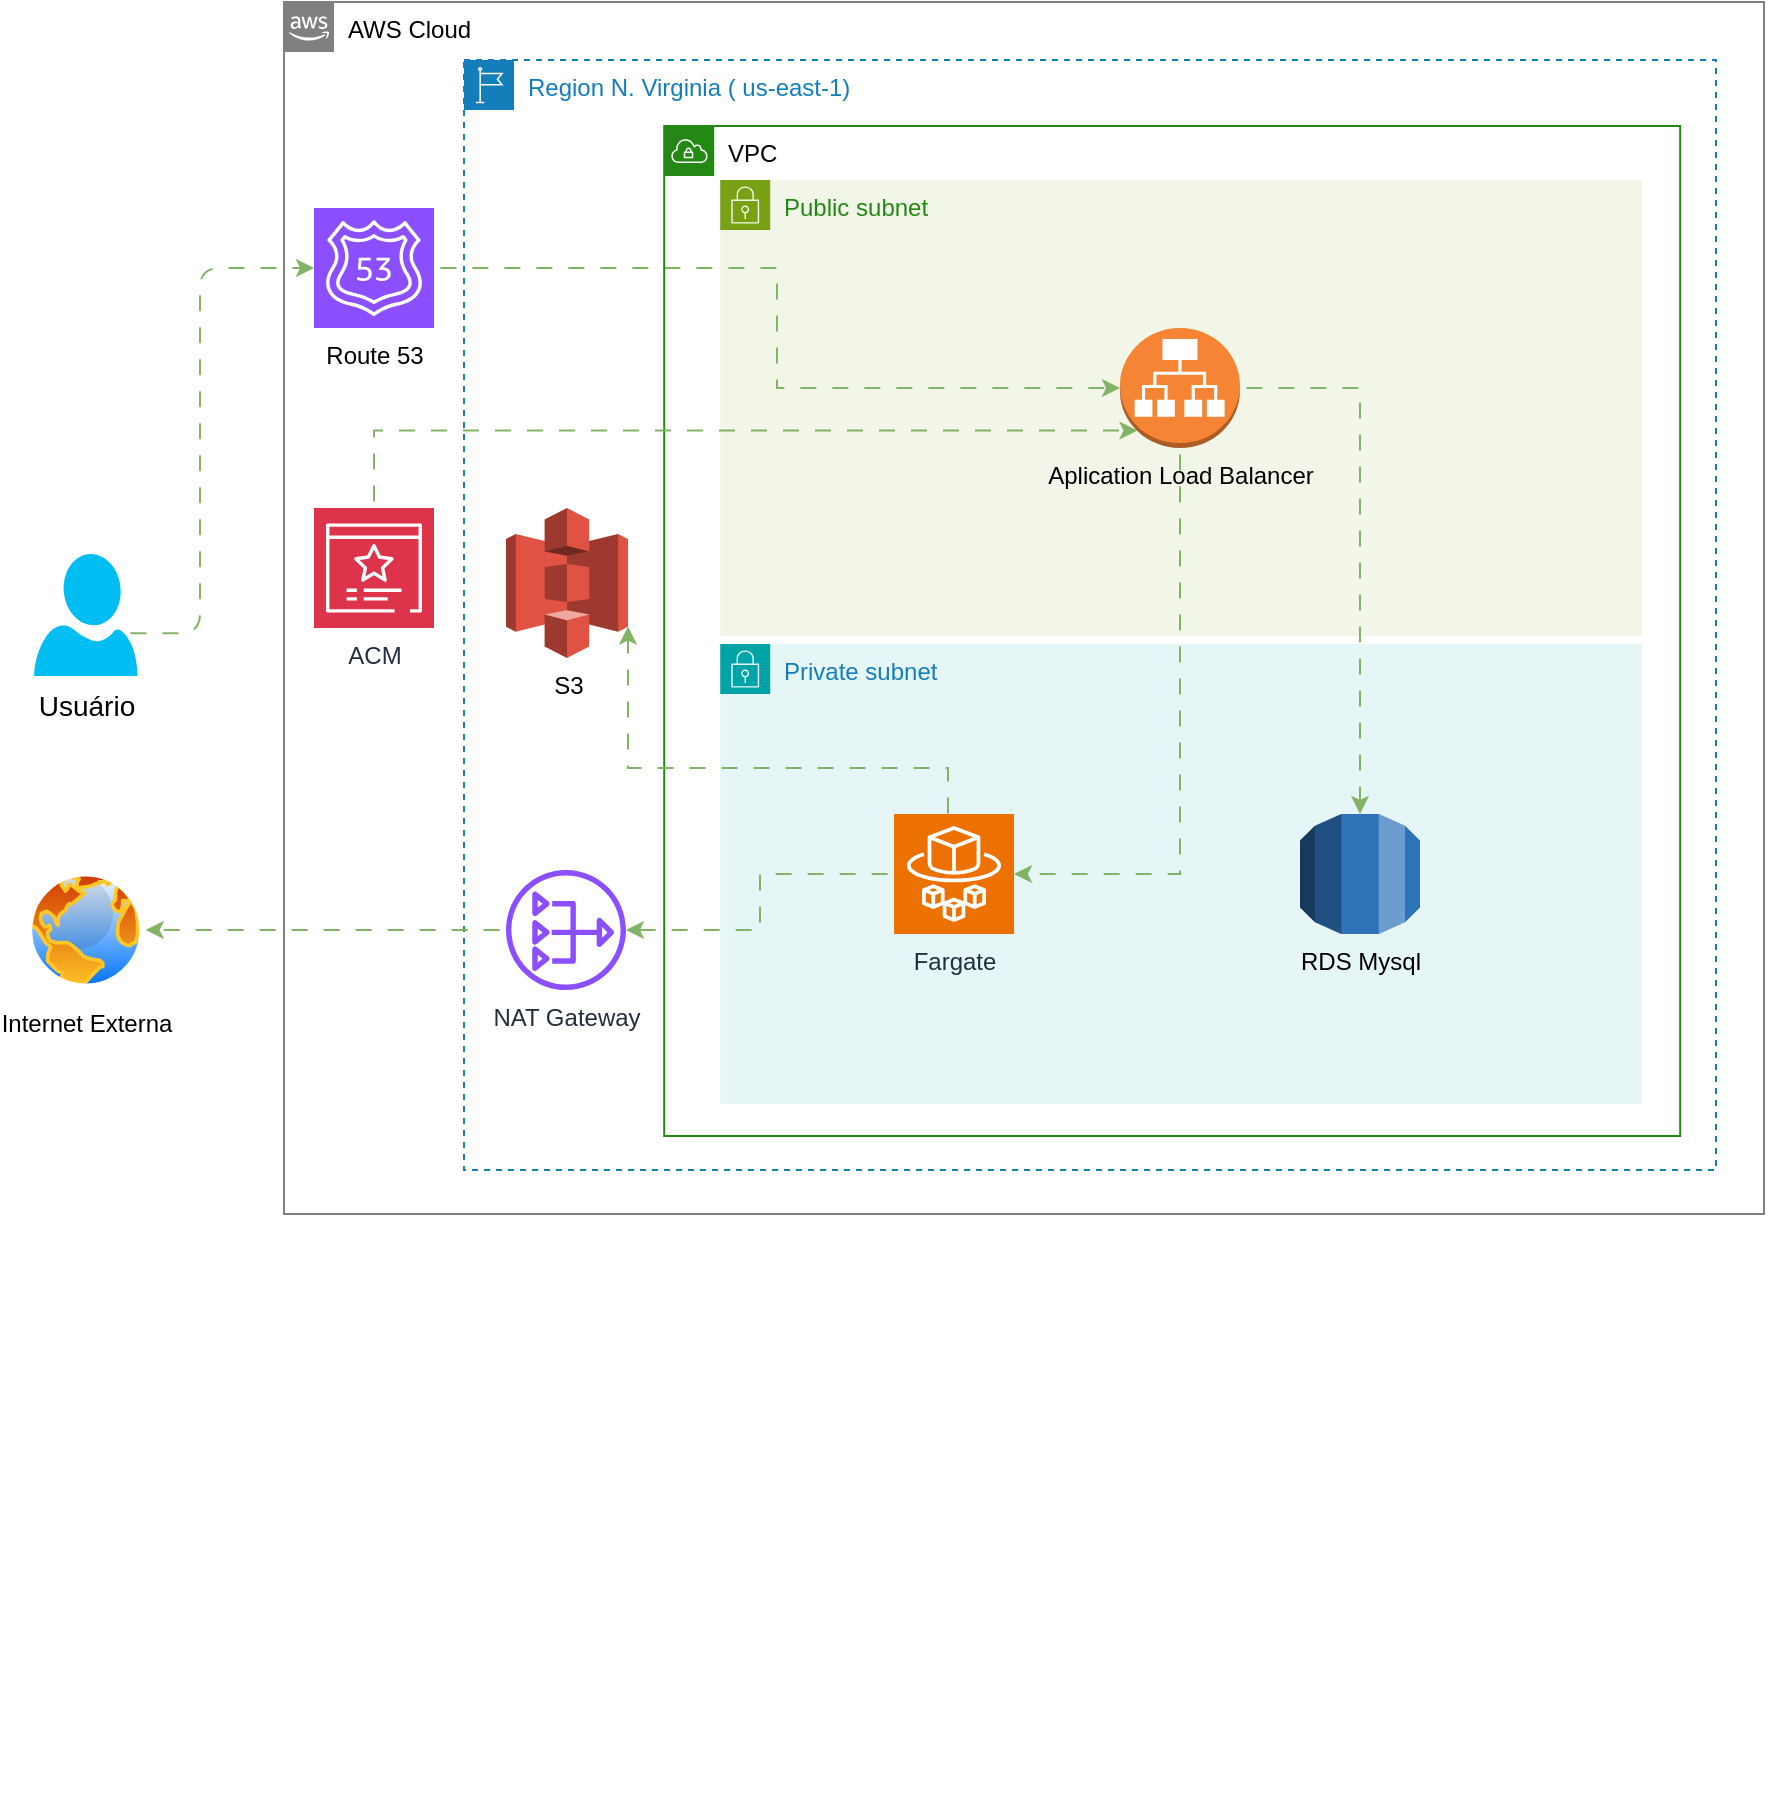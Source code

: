 <mxfile version="24.3.1" type="github">
  <diagram name="AWS Architecture Diagram" id="0">
    <mxGraphModel dx="1956" dy="853" grid="0" gridSize="10" guides="1" tooltips="1" connect="1" arrows="1" fold="1" page="0" pageScale="1" pageWidth="827" pageHeight="1169" math="0" shadow="0">
      <root>
        <mxCell id="0" />
        <mxCell id="1" parent="0" />
        <mxCell id="zx7VsjsWu4AqUhyhbmZv-77" value="Private subnet" style="points=[[0,0],[0.25,0],[0.5,0],[0.75,0],[1,0],[1,0.25],[1,0.5],[1,0.75],[1,1],[0.75,1],[0.5,1],[0.25,1],[0,1],[0,0.75],[0,0.5],[0,0.25]];outlineConnect=0;gradientColor=none;html=1;whiteSpace=wrap;fontSize=12;fontStyle=0;container=1;pointerEvents=0;collapsible=0;recursiveResize=0;shape=mxgraph.aws4.group;grIcon=mxgraph.aws4.group_security_group;grStroke=0;strokeColor=#00A4A6;fillColor=#E6F6F7;verticalAlign=top;align=left;spacingLeft=30;fontColor=#147EBA;dashed=0;" vertex="1" parent="1">
          <mxGeometry x="218.11" y="321" width="460.89" height="230" as="geometry" />
        </mxCell>
        <mxCell id="zx7VsjsWu4AqUhyhbmZv-63" value="Fargate" style="sketch=0;points=[[0,0,0],[0.25,0,0],[0.5,0,0],[0.75,0,0],[1,0,0],[0,1,0],[0.25,1,0],[0.5,1,0],[0.75,1,0],[1,1,0],[0,0.25,0],[0,0.5,0],[0,0.75,0],[1,0.25,0],[1,0.5,0],[1,0.75,0]];outlineConnect=0;fontColor=#232F3E;fillColor=#ED7100;strokeColor=#ffffff;dashed=0;verticalLabelPosition=bottom;verticalAlign=top;align=center;html=1;fontSize=12;fontStyle=0;aspect=fixed;shape=mxgraph.aws4.resourceIcon;resIcon=mxgraph.aws4.fargate;" vertex="1" parent="zx7VsjsWu4AqUhyhbmZv-77">
          <mxGeometry x="86.89" y="85" width="60" height="60" as="geometry" />
        </mxCell>
        <mxCell id="zx7VsjsWu4AqUhyhbmZv-62" value="RDS Mysql&lt;div&gt;&lt;br&gt;&lt;/div&gt;" style="outlineConnect=0;dashed=0;verticalLabelPosition=bottom;verticalAlign=top;align=center;html=1;shape=mxgraph.aws3.rds;fillColor=#2E73B8;gradientColor=none;" vertex="1" parent="zx7VsjsWu4AqUhyhbmZv-77">
          <mxGeometry x="289.89" y="85" width="60" height="60" as="geometry" />
        </mxCell>
        <mxCell id="zx7VsjsWu4AqUhyhbmZv-76" value="Public subnet" style="points=[[0,0],[0.25,0],[0.5,0],[0.75,0],[1,0],[1,0.25],[1,0.5],[1,0.75],[1,1],[0.75,1],[0.5,1],[0.25,1],[0,1],[0,0.75],[0,0.5],[0,0.25]];outlineConnect=0;gradientColor=none;html=1;whiteSpace=wrap;fontSize=12;fontStyle=0;container=1;pointerEvents=0;collapsible=0;recursiveResize=0;shape=mxgraph.aws4.group;grIcon=mxgraph.aws4.group_security_group;grStroke=0;strokeColor=#7AA116;fillColor=#F2F6E8;verticalAlign=top;align=left;spacingLeft=30;fontColor=#248814;dashed=0;" vertex="1" parent="1">
          <mxGeometry x="218.11" y="89" width="460.89" height="228" as="geometry" />
        </mxCell>
        <mxCell id="zx7VsjsWu4AqUhyhbmZv-16" value="&lt;font color=&quot;#000000&quot;&gt;AWS Cloud&lt;/font&gt;" style="points=[[0,0],[0.25,0],[0.5,0],[0.75,0],[1,0],[1,0.25],[1,0.5],[1,0.75],[1,1],[0.75,1],[0.5,1],[0.25,1],[0,1],[0,0.75],[0,0.5],[0,0.25]];outlineConnect=0;gradientColor=none;html=1;whiteSpace=wrap;fontSize=12;fontStyle=0;container=0;pointerEvents=0;collapsible=0;recursiveResize=0;shape=mxgraph.aws4.group;grIcon=mxgraph.aws4.group_aws_cloud_alt;strokeColor=#808080;fillColor=none;verticalAlign=top;align=left;spacingLeft=30;fontColor=#232F3E;dashed=0;" vertex="1" parent="1">
          <mxGeometry width="740" height="606" as="geometry" />
        </mxCell>
        <mxCell id="zx7VsjsWu4AqUhyhbmZv-17" value="" style="shape=image;verticalLabelPosition=bottom;labelBackgroundColor=default;verticalAlign=top;aspect=fixed;imageAspect=0;image=https://cdn-kanjl.nitrocdn.com/gHntoYcLolfCACvcjkpntOfGqZHQvDKE/assets/images/optimized/wp-content/uploads/2021/01/e35922227955eb0e052cb60ab20de2f5.DB1-GLOBAL-NOVA-LOGO2.png;" vertex="1" parent="1">
          <mxGeometry y="836.65" width="190.11" height="65.35" as="geometry" />
        </mxCell>
        <mxCell id="zx7VsjsWu4AqUhyhbmZv-80" style="edgeStyle=orthogonalEdgeStyle;rounded=0;orthogonalLoop=1;jettySize=auto;html=1;exitX=1;exitY=0.5;exitDx=0;exitDy=0;exitPerimeter=0;flowAnimation=1;fillColor=#d5e8d4;strokeColor=#82b366;" edge="1" parent="1" source="zx7VsjsWu4AqUhyhbmZv-18" target="zx7VsjsWu4AqUhyhbmZv-79">
          <mxGeometry relative="1" as="geometry" />
        </mxCell>
        <mxCell id="zx7VsjsWu4AqUhyhbmZv-18" value="&lt;span style=&quot;color: rgb(0, 0, 0);&quot;&gt;Route 53&lt;/span&gt;" style="sketch=0;points=[[0,0,0],[0.25,0,0],[0.5,0,0],[0.75,0,0],[1,0,0],[0,1,0],[0.25,1,0],[0.5,1,0],[0.75,1,0],[1,1,0],[0,0.25,0],[0,0.5,0],[0,0.75,0],[1,0.25,0],[1,0.5,0],[1,0.75,0]];outlineConnect=0;fontColor=#232F3E;fillColor=#8C4FFF;strokeColor=#ffffff;dashed=0;verticalLabelPosition=bottom;verticalAlign=top;align=center;html=1;fontSize=12;fontStyle=0;aspect=fixed;shape=mxgraph.aws4.resourceIcon;resIcon=mxgraph.aws4.route_53;" vertex="1" parent="1">
          <mxGeometry x="15" y="103" width="60" height="60" as="geometry" />
        </mxCell>
        <mxCell id="zx7VsjsWu4AqUhyhbmZv-21" value="Region N. Virginia ( us-east-1)" style="points=[[0,0],[0.25,0],[0.5,0],[0.75,0],[1,0],[1,0.25],[1,0.5],[1,0.75],[1,1],[0.75,1],[0.5,1],[0.25,1],[0,1],[0,0.75],[0,0.5],[0,0.25]];outlineConnect=0;gradientColor=none;html=1;whiteSpace=wrap;fontSize=12;fontStyle=0;container=0;pointerEvents=0;collapsible=0;recursiveResize=0;shape=mxgraph.aws4.group;grIcon=mxgraph.aws4.group_region;strokeColor=#147EBA;fillColor=none;verticalAlign=top;align=left;spacingLeft=30;fontColor=#147EBA;dashed=1;" vertex="1" parent="1">
          <mxGeometry x="90" y="29" width="626" height="555" as="geometry" />
        </mxCell>
        <mxCell id="zx7VsjsWu4AqUhyhbmZv-22" value="&lt;font color=&quot;#000000&quot;&gt;VPC&lt;/font&gt;" style="points=[[0,0],[0.25,0],[0.5,0],[0.75,0],[1,0],[1,0.25],[1,0.5],[1,0.75],[1,1],[0.75,1],[0.5,1],[0.25,1],[0,1],[0,0.75],[0,0.5],[0,0.25]];outlineConnect=0;gradientColor=none;html=1;whiteSpace=wrap;fontSize=12;fontStyle=0;container=0;pointerEvents=0;collapsible=0;recursiveResize=0;shape=mxgraph.aws4.group;grIcon=mxgraph.aws4.group_vpc;strokeColor=#248814;fillColor=none;verticalAlign=top;align=left;spacingLeft=30;fontColor=#AAB7B8;dashed=0;" vertex="1" parent="1">
          <mxGeometry x="190.11" y="62" width="508" height="505" as="geometry" />
        </mxCell>
        <mxCell id="zx7VsjsWu4AqUhyhbmZv-23" style="edgeStyle=orthogonalEdgeStyle;rounded=1;orthogonalLoop=1;jettySize=auto;html=1;entryX=0;entryY=0.5;entryDx=0;entryDy=0;entryPerimeter=0;fillColor=#d5e8d4;strokeColor=#82b366;flowAnimation=1;curved=0;exitX=0.87;exitY=0.65;exitDx=0;exitDy=0;exitPerimeter=0;" edge="1" parent="1" source="zx7VsjsWu4AqUhyhbmZv-49" target="zx7VsjsWu4AqUhyhbmZv-18">
          <mxGeometry relative="1" as="geometry">
            <Array as="points">
              <mxPoint x="-42" y="316" />
              <mxPoint x="-42" y="133" />
            </Array>
            <mxPoint x="-70" y="269" as="sourcePoint" />
          </mxGeometry>
        </mxCell>
        <mxCell id="zx7VsjsWu4AqUhyhbmZv-49" value="&lt;font style=&quot;font-size: 14px;&quot;&gt;Usuário&lt;/font&gt;" style="verticalLabelPosition=bottom;html=1;verticalAlign=top;align=center;strokeColor=none;fillColor=#00BEF2;shape=mxgraph.azure.user;" vertex="1" parent="1">
          <mxGeometry x="-125" y="276" width="51.75" height="61" as="geometry" />
        </mxCell>
        <mxCell id="zx7VsjsWu4AqUhyhbmZv-64" value="S3" style="outlineConnect=0;dashed=0;verticalLabelPosition=bottom;verticalAlign=top;align=center;html=1;shape=mxgraph.aws3.s3;fillColor=#E05243;gradientColor=none;" vertex="1" parent="1">
          <mxGeometry x="111" y="253" width="61" height="75" as="geometry" />
        </mxCell>
        <mxCell id="zx7VsjsWu4AqUhyhbmZv-70" value="ACM" style="sketch=0;points=[[0,0,0],[0.25,0,0],[0.5,0,0],[0.75,0,0],[1,0,0],[0,1,0],[0.25,1,0],[0.5,1,0],[0.75,1,0],[1,1,0],[0,0.25,0],[0,0.5,0],[0,0.75,0],[1,0.25,0],[1,0.5,0],[1,0.75,0]];outlineConnect=0;fontColor=#232F3E;fillColor=#DD344C;strokeColor=#ffffff;dashed=0;verticalLabelPosition=bottom;verticalAlign=top;align=center;html=1;fontSize=12;fontStyle=0;aspect=fixed;shape=mxgraph.aws4.resourceIcon;resIcon=mxgraph.aws4.certificate_manager_3;" vertex="1" parent="1">
          <mxGeometry x="15" y="253" width="60" height="60" as="geometry" />
        </mxCell>
        <mxCell id="zx7VsjsWu4AqUhyhbmZv-71" style="edgeStyle=orthogonalEdgeStyle;rounded=0;orthogonalLoop=1;jettySize=auto;html=1;exitX=0.5;exitY=0;exitDx=0;exitDy=0;exitPerimeter=0;entryX=0.145;entryY=0.855;entryDx=0;entryDy=0;entryPerimeter=0;fillColor=#d5e8d4;strokeColor=#82b366;flowAnimation=1;" edge="1" parent="1" source="zx7VsjsWu4AqUhyhbmZv-70" target="zx7VsjsWu4AqUhyhbmZv-79">
          <mxGeometry relative="1" as="geometry">
            <Array as="points">
              <mxPoint x="45" y="214" />
            </Array>
          </mxGeometry>
        </mxCell>
        <mxCell id="zx7VsjsWu4AqUhyhbmZv-78" style="edgeStyle=orthogonalEdgeStyle;rounded=0;orthogonalLoop=1;jettySize=auto;html=1;exitX=0.5;exitY=0;exitDx=0;exitDy=0;exitPerimeter=0;entryX=1;entryY=0.79;entryDx=0;entryDy=0;entryPerimeter=0;fillColor=#d5e8d4;strokeColor=#82b366;flowAnimation=1;" edge="1" parent="1" source="zx7VsjsWu4AqUhyhbmZv-63" target="zx7VsjsWu4AqUhyhbmZv-64">
          <mxGeometry relative="1" as="geometry">
            <Array as="points">
              <mxPoint x="332" y="406" />
              <mxPoint x="332" y="383" />
              <mxPoint x="172" y="383" />
            </Array>
          </mxGeometry>
        </mxCell>
        <mxCell id="zx7VsjsWu4AqUhyhbmZv-79" value="Aplication Load Balancer" style="outlineConnect=0;dashed=0;verticalLabelPosition=bottom;verticalAlign=top;align=center;html=1;shape=mxgraph.aws3.application_load_balancer;fillColor=#F58534;gradientColor=none;" vertex="1" parent="1">
          <mxGeometry x="418" y="163" width="60" height="60" as="geometry" />
        </mxCell>
        <mxCell id="zx7VsjsWu4AqUhyhbmZv-81" style="edgeStyle=orthogonalEdgeStyle;rounded=0;orthogonalLoop=1;jettySize=auto;html=1;exitX=1;exitY=0.5;exitDx=0;exitDy=0;exitPerimeter=0;entryX=0.5;entryY=0;entryDx=0;entryDy=0;entryPerimeter=0;flowAnimation=1;fillColor=#d5e8d4;strokeColor=#82b366;" edge="1" parent="1" source="zx7VsjsWu4AqUhyhbmZv-79" target="zx7VsjsWu4AqUhyhbmZv-62">
          <mxGeometry relative="1" as="geometry" />
        </mxCell>
        <mxCell id="zx7VsjsWu4AqUhyhbmZv-82" style="edgeStyle=orthogonalEdgeStyle;rounded=0;orthogonalLoop=1;jettySize=auto;html=1;exitX=0.5;exitY=1;exitDx=0;exitDy=0;exitPerimeter=0;entryX=1;entryY=0.5;entryDx=0;entryDy=0;entryPerimeter=0;flowAnimation=1;fillColor=#d5e8d4;strokeColor=#82b366;" edge="1" parent="1" source="zx7VsjsWu4AqUhyhbmZv-79" target="zx7VsjsWu4AqUhyhbmZv-63">
          <mxGeometry relative="1" as="geometry" />
        </mxCell>
        <mxCell id="zx7VsjsWu4AqUhyhbmZv-86" style="edgeStyle=orthogonalEdgeStyle;rounded=0;orthogonalLoop=1;jettySize=auto;html=1;flowAnimation=1;fillColor=#d5e8d4;strokeColor=#82b366;" edge="1" parent="1" source="zx7VsjsWu4AqUhyhbmZv-83" target="zx7VsjsWu4AqUhyhbmZv-85">
          <mxGeometry relative="1" as="geometry" />
        </mxCell>
        <mxCell id="zx7VsjsWu4AqUhyhbmZv-83" value="NAT Gateway" style="sketch=0;outlineConnect=0;fontColor=#232F3E;gradientColor=none;fillColor=#8C4FFF;strokeColor=none;dashed=0;verticalLabelPosition=bottom;verticalAlign=top;align=center;html=1;fontSize=12;fontStyle=0;aspect=fixed;pointerEvents=1;shape=mxgraph.aws4.nat_gateway;" vertex="1" parent="1">
          <mxGeometry x="111" y="434" width="60" height="60" as="geometry" />
        </mxCell>
        <mxCell id="zx7VsjsWu4AqUhyhbmZv-84" style="edgeStyle=orthogonalEdgeStyle;rounded=0;orthogonalLoop=1;jettySize=auto;html=1;exitX=0;exitY=0.5;exitDx=0;exitDy=0;exitPerimeter=0;fillColor=#d5e8d4;strokeColor=#82b366;flowAnimation=1;" edge="1" parent="1" source="zx7VsjsWu4AqUhyhbmZv-63" target="zx7VsjsWu4AqUhyhbmZv-83">
          <mxGeometry relative="1" as="geometry" />
        </mxCell>
        <mxCell id="zx7VsjsWu4AqUhyhbmZv-85" value="Internet Externa" style="image;aspect=fixed;perimeter=ellipsePerimeter;html=1;align=center;shadow=0;dashed=0;spacingTop=3;image=img/lib/active_directory/internet_globe.svg;" vertex="1" parent="1">
          <mxGeometry x="-129.13" y="434" width="60" height="60" as="geometry" />
        </mxCell>
      </root>
    </mxGraphModel>
  </diagram>
</mxfile>
